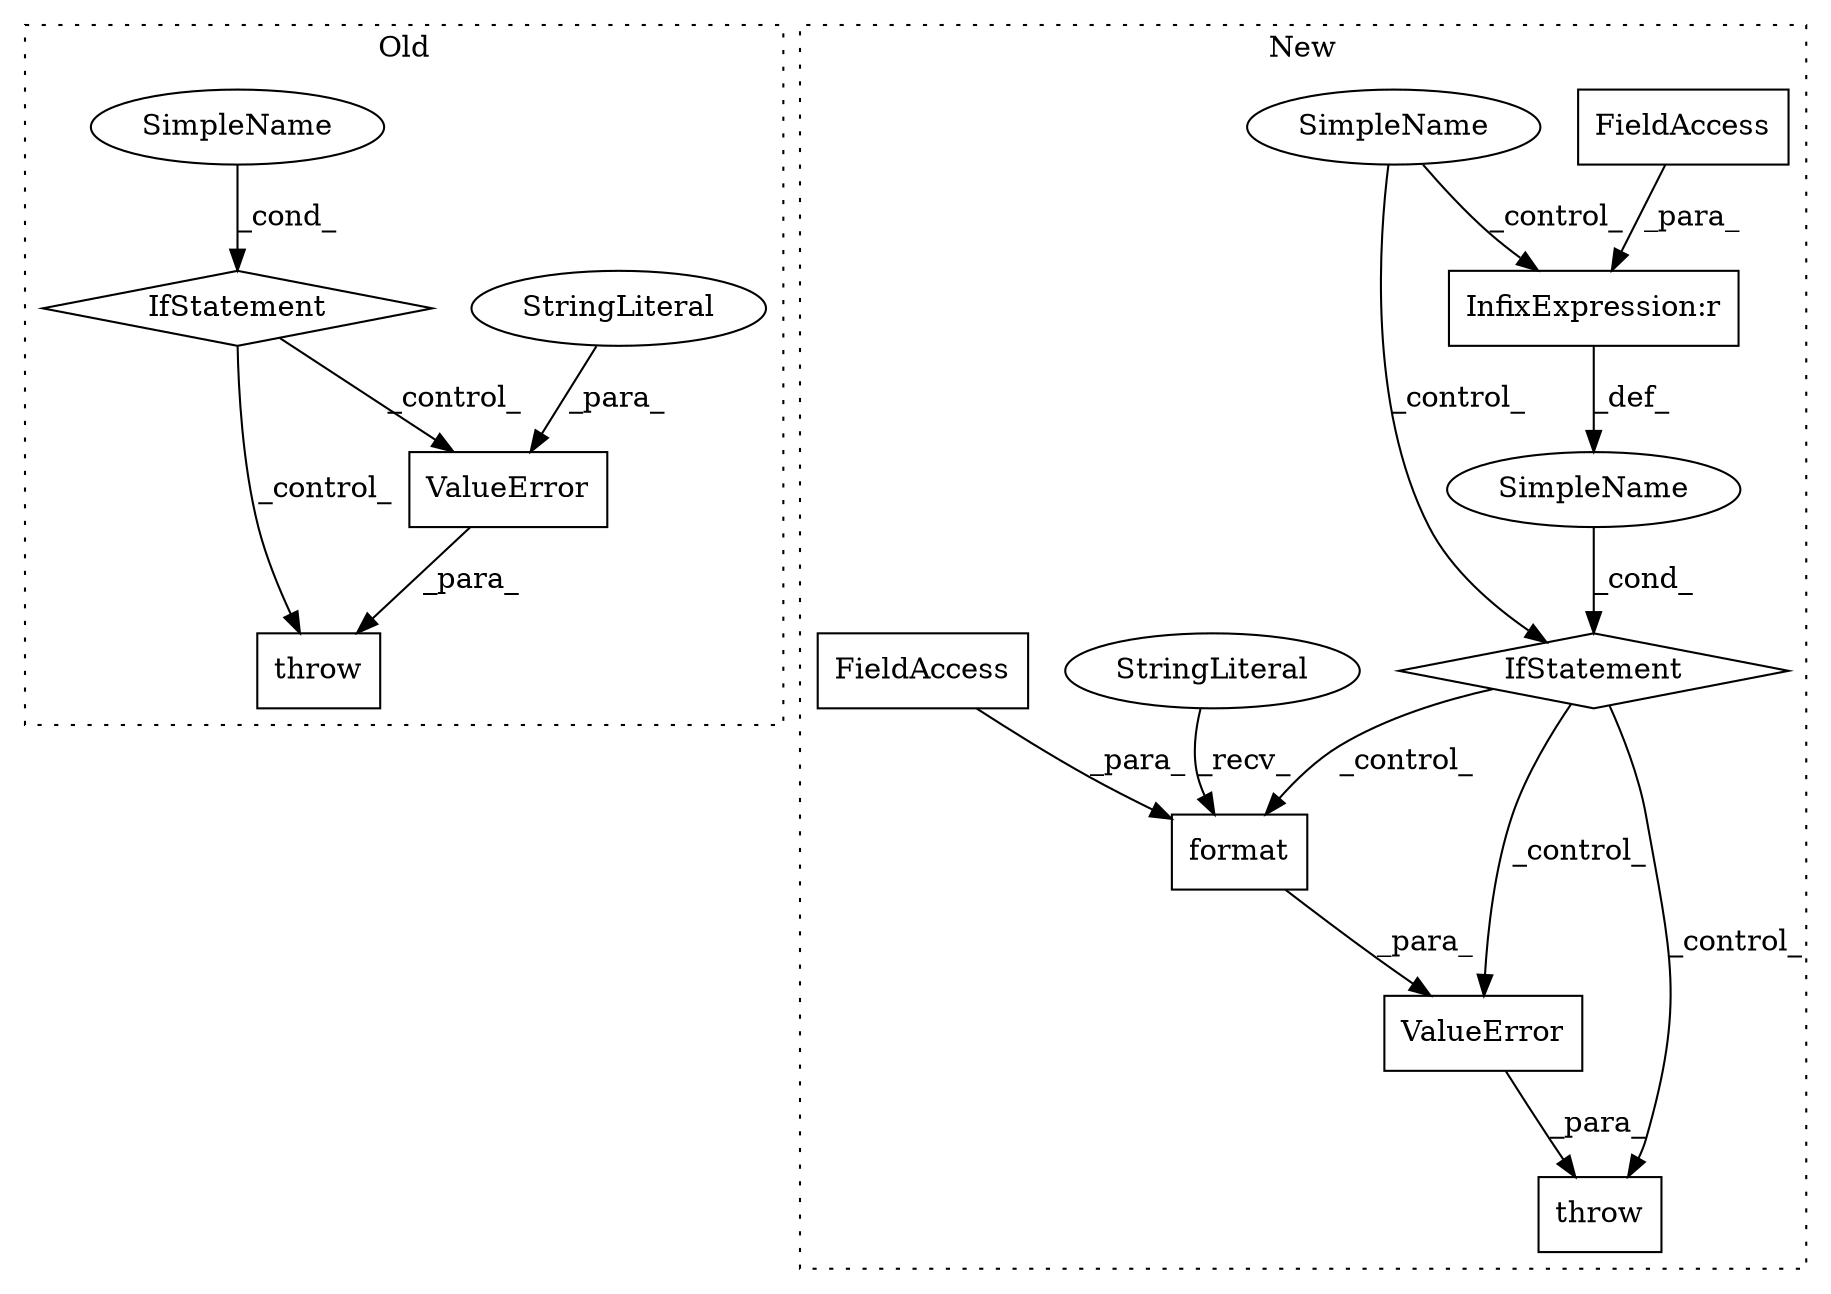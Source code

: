 digraph G {
subgraph cluster0 {
1 [label="throw" a="53" s="784" l="6" shape="box"];
6 [label="ValueError" a="32" s="790,865" l="11,1" shape="box"];
7 [label="StringLiteral" a="45" s="801" l="64" shape="ellipse"];
10 [label="SimpleName" a="42" s="" l="" shape="ellipse"];
12 [label="IfStatement" a="25" s="706,735" l="4,2" shape="diamond"];
label = "Old";
style="dotted";
}
subgraph cluster1 {
2 [label="format" a="32" s="877,931" l="7,1" shape="box"];
3 [label="StringLiteral" a="45" s="806" l="70" shape="ellipse"];
4 [label="throw" a="53" s="789" l="6" shape="box"];
5 [label="ValueError" a="32" s="795,932" l="11,1" shape="box"];
8 [label="FieldAccess" a="22" s="905" l="26" shape="box"];
9 [label="SimpleName" a="42" s="" l="" shape="ellipse"];
11 [label="IfStatement" a="25" s="723,777" l="4,2" shape="diamond"];
13 [label="InfixExpression:r" a="27" s="747" l="4" shape="box"];
14 [label="FieldAccess" a="22" s="727" l="20" shape="box"];
15 [label="SimpleName" a="42" s="" l="" shape="ellipse"];
label = "New";
style="dotted";
}
2 -> 5 [label="_para_"];
3 -> 2 [label="_recv_"];
5 -> 4 [label="_para_"];
6 -> 1 [label="_para_"];
7 -> 6 [label="_para_"];
8 -> 2 [label="_para_"];
9 -> 11 [label="_cond_"];
10 -> 12 [label="_cond_"];
11 -> 2 [label="_control_"];
11 -> 5 [label="_control_"];
11 -> 4 [label="_control_"];
12 -> 6 [label="_control_"];
12 -> 1 [label="_control_"];
13 -> 9 [label="_def_"];
14 -> 13 [label="_para_"];
15 -> 13 [label="_control_"];
15 -> 11 [label="_control_"];
}